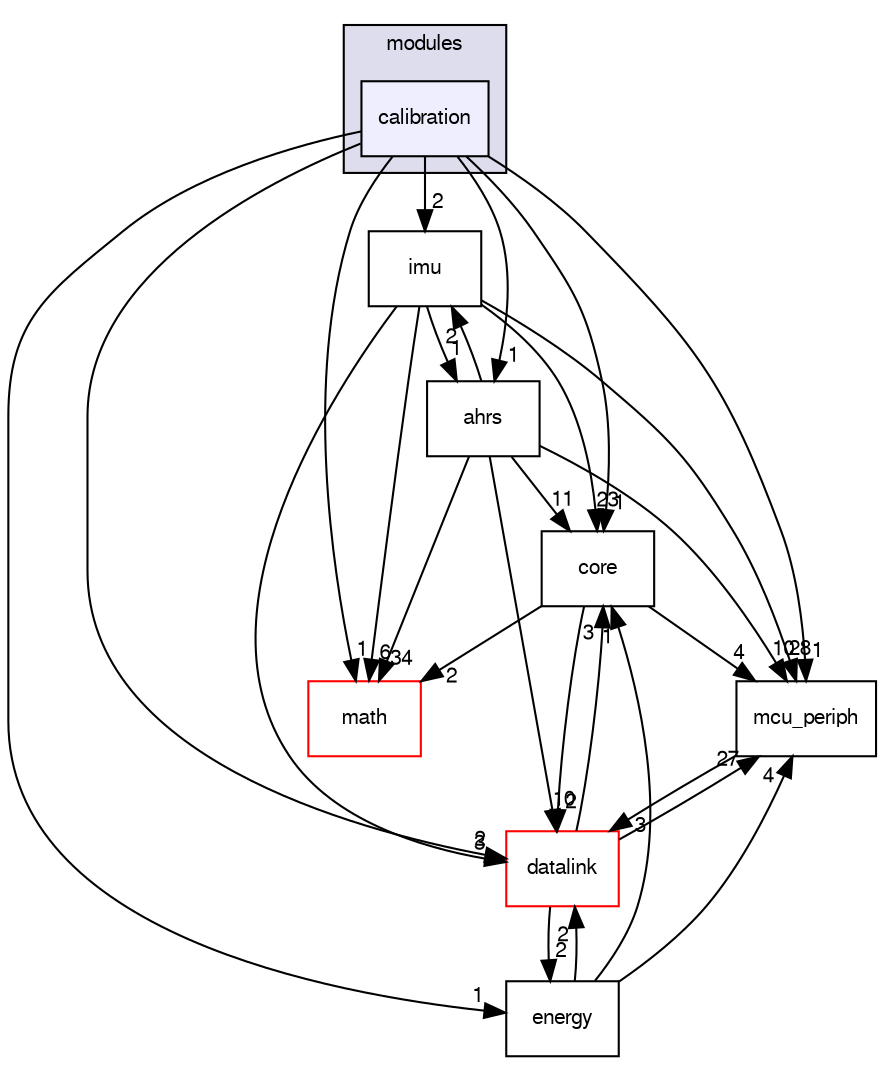 digraph "sw/airborne/modules/calibration" {
  compound=true
  node [ fontsize="10", fontname="FreeSans"];
  edge [ labelfontsize="10", labelfontname="FreeSans"];
  subgraph clusterdir_c2abcdd6ccb39c3582929c0e3f5651c2 {
    graph [ bgcolor="#ddddee", pencolor="black", label="modules" fontname="FreeSans", fontsize="10", URL="dir_c2abcdd6ccb39c3582929c0e3f5651c2.html"]
  dir_37564ab831024cf4b25aef13fc1feda3 [shape=box, label="calibration", style="filled", fillcolor="#eeeeff", pencolor="black", URL="dir_37564ab831024cf4b25aef13fc1feda3.html"];
  }
  dir_fcd55c2d9795129c53a601ffc56fe50e [shape=box label="imu" URL="dir_fcd55c2d9795129c53a601ffc56fe50e.html"];
  dir_0e703de7e76e38c62de795c957434487 [shape=box label="core" URL="dir_0e703de7e76e38c62de795c957434487.html"];
  dir_4a55dba757caadfd5d6f3db96533e71b [shape=box label="ahrs" URL="dir_4a55dba757caadfd5d6f3db96533e71b.html"];
  dir_1ca43f6a116d741d80fb1d0555a2b198 [shape=box label="mcu_periph" URL="dir_1ca43f6a116d741d80fb1d0555a2b198.html"];
  dir_164c7aa663179b26059278e7f36078da [shape=box label="datalink" fillcolor="white" style="filled" color="red" URL="dir_164c7aa663179b26059278e7f36078da.html"];
  dir_29343b6f5fcd4b75a5dfbb985ff56864 [shape=box label="math" fillcolor="white" style="filled" color="red" URL="dir_29343b6f5fcd4b75a5dfbb985ff56864.html"];
  dir_f40bc035e2479aed27dd3b0d2c095b9e [shape=box label="energy" URL="dir_f40bc035e2479aed27dd3b0d2c095b9e.html"];
  dir_fcd55c2d9795129c53a601ffc56fe50e->dir_0e703de7e76e38c62de795c957434487 [headlabel="23", labeldistance=1.5 headhref="dir_000164_000128.html"];
  dir_fcd55c2d9795129c53a601ffc56fe50e->dir_4a55dba757caadfd5d6f3db96533e71b [headlabel="1", labeldistance=1.5 headhref="dir_000164_000110.html"];
  dir_fcd55c2d9795129c53a601ffc56fe50e->dir_1ca43f6a116d741d80fb1d0555a2b198 [headlabel="28", labeldistance=1.5 headhref="dir_000164_000107.html"];
  dir_fcd55c2d9795129c53a601ffc56fe50e->dir_164c7aa663179b26059278e7f36078da [headlabel="3", labeldistance=1.5 headhref="dir_000164_000034.html"];
  dir_fcd55c2d9795129c53a601ffc56fe50e->dir_29343b6f5fcd4b75a5dfbb985ff56864 [headlabel="6", labeldistance=1.5 headhref="dir_000164_000105.html"];
  dir_0e703de7e76e38c62de795c957434487->dir_1ca43f6a116d741d80fb1d0555a2b198 [headlabel="4", labeldistance=1.5 headhref="dir_000128_000107.html"];
  dir_0e703de7e76e38c62de795c957434487->dir_164c7aa663179b26059278e7f36078da [headlabel="2", labeldistance=1.5 headhref="dir_000128_000034.html"];
  dir_0e703de7e76e38c62de795c957434487->dir_29343b6f5fcd4b75a5dfbb985ff56864 [headlabel="2", labeldistance=1.5 headhref="dir_000128_000105.html"];
  dir_4a55dba757caadfd5d6f3db96533e71b->dir_fcd55c2d9795129c53a601ffc56fe50e [headlabel="2", labeldistance=1.5 headhref="dir_000110_000164.html"];
  dir_4a55dba757caadfd5d6f3db96533e71b->dir_0e703de7e76e38c62de795c957434487 [headlabel="11", labeldistance=1.5 headhref="dir_000110_000128.html"];
  dir_4a55dba757caadfd5d6f3db96533e71b->dir_1ca43f6a116d741d80fb1d0555a2b198 [headlabel="10", labeldistance=1.5 headhref="dir_000110_000107.html"];
  dir_4a55dba757caadfd5d6f3db96533e71b->dir_164c7aa663179b26059278e7f36078da [headlabel="10", labeldistance=1.5 headhref="dir_000110_000034.html"];
  dir_4a55dba757caadfd5d6f3db96533e71b->dir_29343b6f5fcd4b75a5dfbb985ff56864 [headlabel="34", labeldistance=1.5 headhref="dir_000110_000105.html"];
  dir_1ca43f6a116d741d80fb1d0555a2b198->dir_164c7aa663179b26059278e7f36078da [headlabel="3", labeldistance=1.5 headhref="dir_000107_000034.html"];
  dir_164c7aa663179b26059278e7f36078da->dir_0e703de7e76e38c62de795c957434487 [headlabel="3", labeldistance=1.5 headhref="dir_000034_000128.html"];
  dir_164c7aa663179b26059278e7f36078da->dir_1ca43f6a116d741d80fb1d0555a2b198 [headlabel="27", labeldistance=1.5 headhref="dir_000034_000107.html"];
  dir_164c7aa663179b26059278e7f36078da->dir_f40bc035e2479aed27dd3b0d2c095b9e [headlabel="2", labeldistance=1.5 headhref="dir_000034_000145.html"];
  dir_37564ab831024cf4b25aef13fc1feda3->dir_fcd55c2d9795129c53a601ffc56fe50e [headlabel="2", labeldistance=1.5 headhref="dir_000115_000164.html"];
  dir_37564ab831024cf4b25aef13fc1feda3->dir_0e703de7e76e38c62de795c957434487 [headlabel="1", labeldistance=1.5 headhref="dir_000115_000128.html"];
  dir_37564ab831024cf4b25aef13fc1feda3->dir_4a55dba757caadfd5d6f3db96533e71b [headlabel="1", labeldistance=1.5 headhref="dir_000115_000110.html"];
  dir_37564ab831024cf4b25aef13fc1feda3->dir_1ca43f6a116d741d80fb1d0555a2b198 [headlabel="1", labeldistance=1.5 headhref="dir_000115_000107.html"];
  dir_37564ab831024cf4b25aef13fc1feda3->dir_164c7aa663179b26059278e7f36078da [headlabel="2", labeldistance=1.5 headhref="dir_000115_000034.html"];
  dir_37564ab831024cf4b25aef13fc1feda3->dir_29343b6f5fcd4b75a5dfbb985ff56864 [headlabel="1", labeldistance=1.5 headhref="dir_000115_000105.html"];
  dir_37564ab831024cf4b25aef13fc1feda3->dir_f40bc035e2479aed27dd3b0d2c095b9e [headlabel="1", labeldistance=1.5 headhref="dir_000115_000145.html"];
  dir_f40bc035e2479aed27dd3b0d2c095b9e->dir_0e703de7e76e38c62de795c957434487 [headlabel="1", labeldistance=1.5 headhref="dir_000145_000128.html"];
  dir_f40bc035e2479aed27dd3b0d2c095b9e->dir_1ca43f6a116d741d80fb1d0555a2b198 [headlabel="4", labeldistance=1.5 headhref="dir_000145_000107.html"];
  dir_f40bc035e2479aed27dd3b0d2c095b9e->dir_164c7aa663179b26059278e7f36078da [headlabel="2", labeldistance=1.5 headhref="dir_000145_000034.html"];
}

